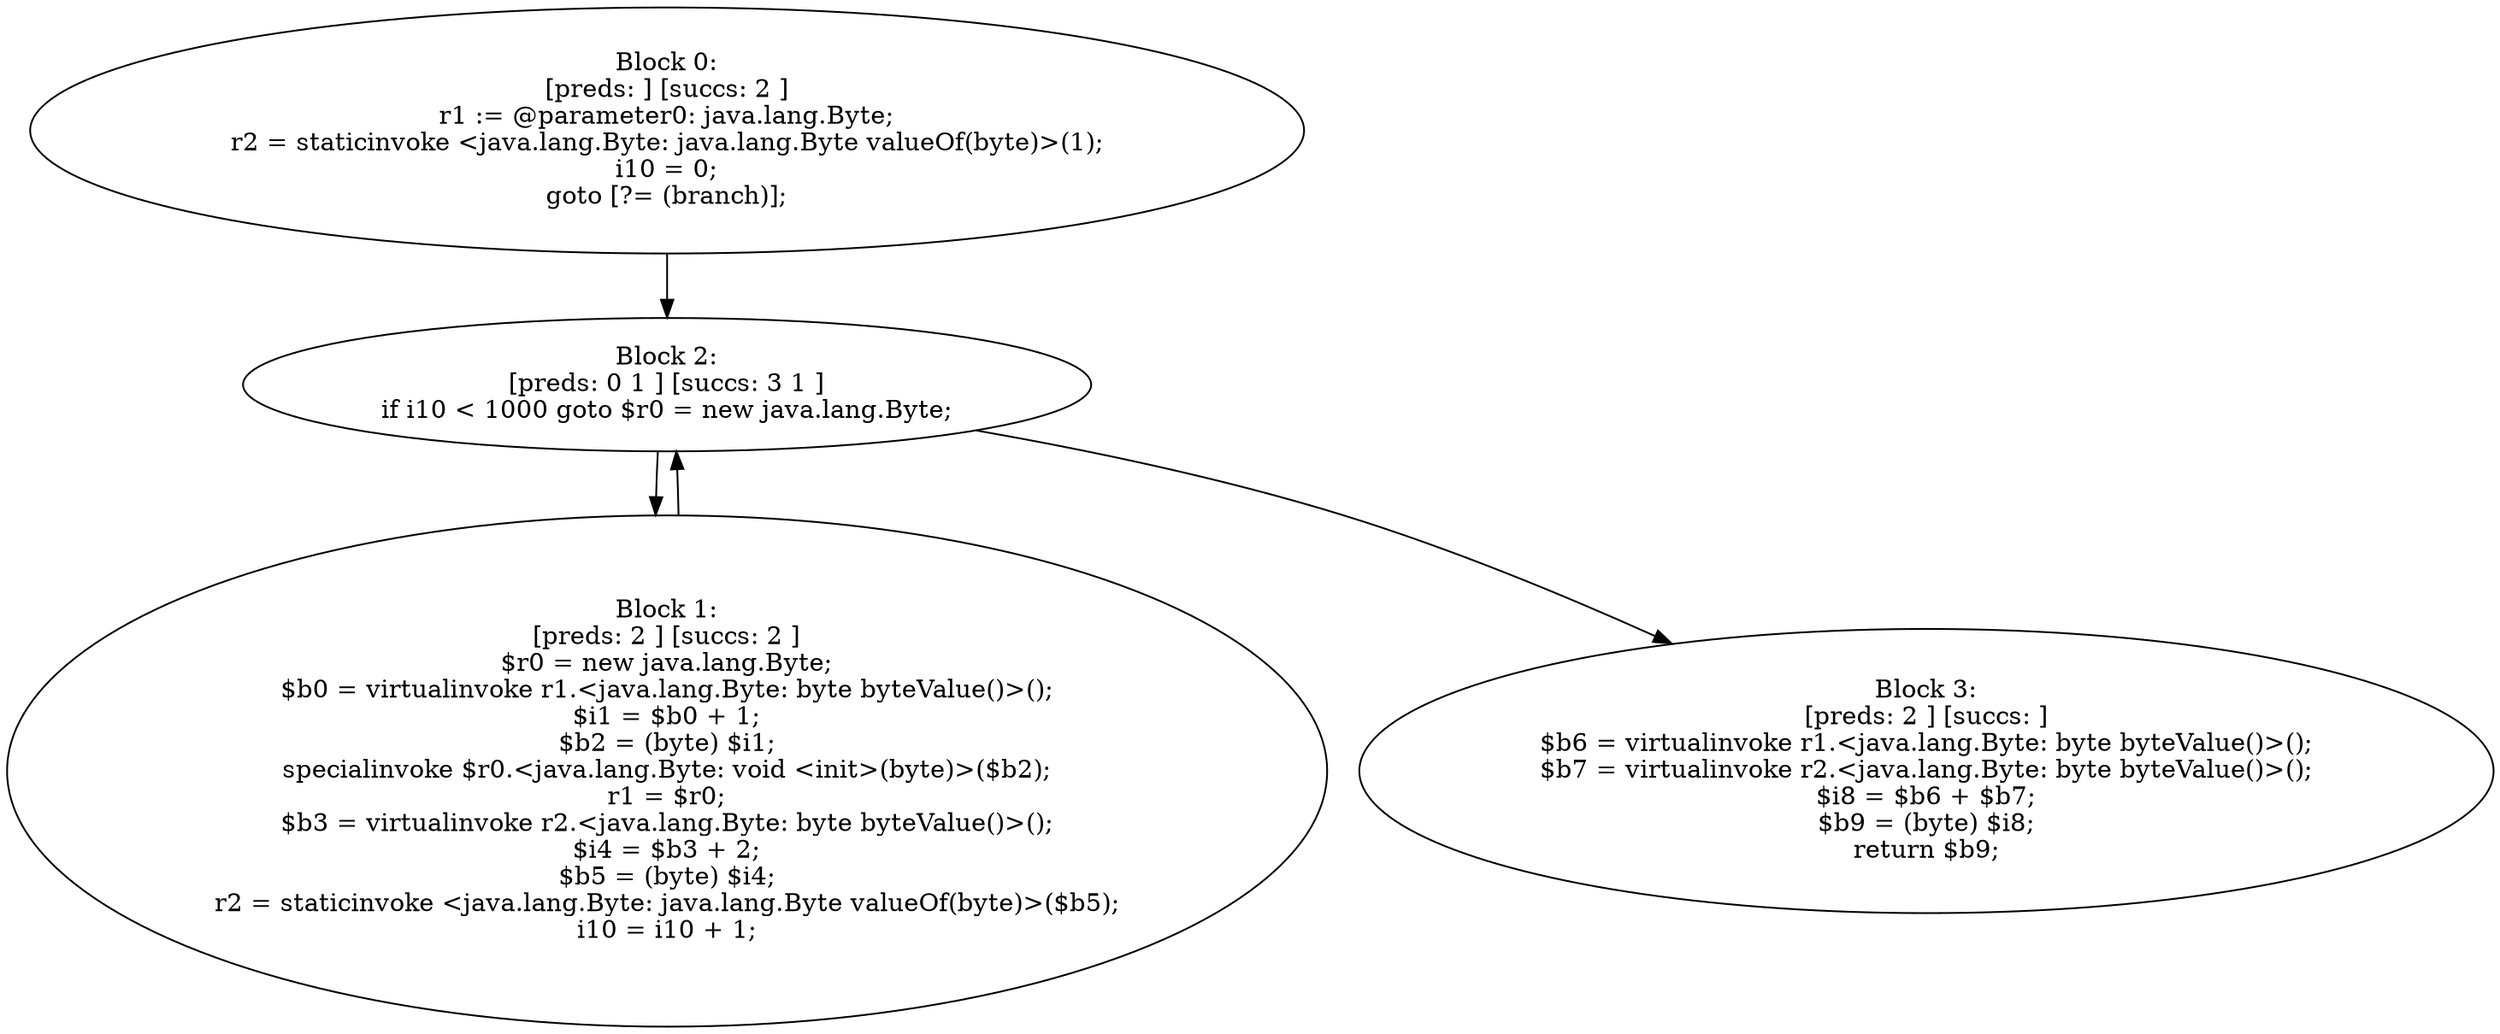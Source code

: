 digraph "unitGraph" {
    "Block 0:
[preds: ] [succs: 2 ]
r1 := @parameter0: java.lang.Byte;
r2 = staticinvoke <java.lang.Byte: java.lang.Byte valueOf(byte)>(1);
i10 = 0;
goto [?= (branch)];
"
    "Block 1:
[preds: 2 ] [succs: 2 ]
$r0 = new java.lang.Byte;
$b0 = virtualinvoke r1.<java.lang.Byte: byte byteValue()>();
$i1 = $b0 + 1;
$b2 = (byte) $i1;
specialinvoke $r0.<java.lang.Byte: void <init>(byte)>($b2);
r1 = $r0;
$b3 = virtualinvoke r2.<java.lang.Byte: byte byteValue()>();
$i4 = $b3 + 2;
$b5 = (byte) $i4;
r2 = staticinvoke <java.lang.Byte: java.lang.Byte valueOf(byte)>($b5);
i10 = i10 + 1;
"
    "Block 2:
[preds: 0 1 ] [succs: 3 1 ]
if i10 < 1000 goto $r0 = new java.lang.Byte;
"
    "Block 3:
[preds: 2 ] [succs: ]
$b6 = virtualinvoke r1.<java.lang.Byte: byte byteValue()>();
$b7 = virtualinvoke r2.<java.lang.Byte: byte byteValue()>();
$i8 = $b6 + $b7;
$b9 = (byte) $i8;
return $b9;
"
    "Block 0:
[preds: ] [succs: 2 ]
r1 := @parameter0: java.lang.Byte;
r2 = staticinvoke <java.lang.Byte: java.lang.Byte valueOf(byte)>(1);
i10 = 0;
goto [?= (branch)];
"->"Block 2:
[preds: 0 1 ] [succs: 3 1 ]
if i10 < 1000 goto $r0 = new java.lang.Byte;
";
    "Block 1:
[preds: 2 ] [succs: 2 ]
$r0 = new java.lang.Byte;
$b0 = virtualinvoke r1.<java.lang.Byte: byte byteValue()>();
$i1 = $b0 + 1;
$b2 = (byte) $i1;
specialinvoke $r0.<java.lang.Byte: void <init>(byte)>($b2);
r1 = $r0;
$b3 = virtualinvoke r2.<java.lang.Byte: byte byteValue()>();
$i4 = $b3 + 2;
$b5 = (byte) $i4;
r2 = staticinvoke <java.lang.Byte: java.lang.Byte valueOf(byte)>($b5);
i10 = i10 + 1;
"->"Block 2:
[preds: 0 1 ] [succs: 3 1 ]
if i10 < 1000 goto $r0 = new java.lang.Byte;
";
    "Block 2:
[preds: 0 1 ] [succs: 3 1 ]
if i10 < 1000 goto $r0 = new java.lang.Byte;
"->"Block 3:
[preds: 2 ] [succs: ]
$b6 = virtualinvoke r1.<java.lang.Byte: byte byteValue()>();
$b7 = virtualinvoke r2.<java.lang.Byte: byte byteValue()>();
$i8 = $b6 + $b7;
$b9 = (byte) $i8;
return $b9;
";
    "Block 2:
[preds: 0 1 ] [succs: 3 1 ]
if i10 < 1000 goto $r0 = new java.lang.Byte;
"->"Block 1:
[preds: 2 ] [succs: 2 ]
$r0 = new java.lang.Byte;
$b0 = virtualinvoke r1.<java.lang.Byte: byte byteValue()>();
$i1 = $b0 + 1;
$b2 = (byte) $i1;
specialinvoke $r0.<java.lang.Byte: void <init>(byte)>($b2);
r1 = $r0;
$b3 = virtualinvoke r2.<java.lang.Byte: byte byteValue()>();
$i4 = $b3 + 2;
$b5 = (byte) $i4;
r2 = staticinvoke <java.lang.Byte: java.lang.Byte valueOf(byte)>($b5);
i10 = i10 + 1;
";
}
